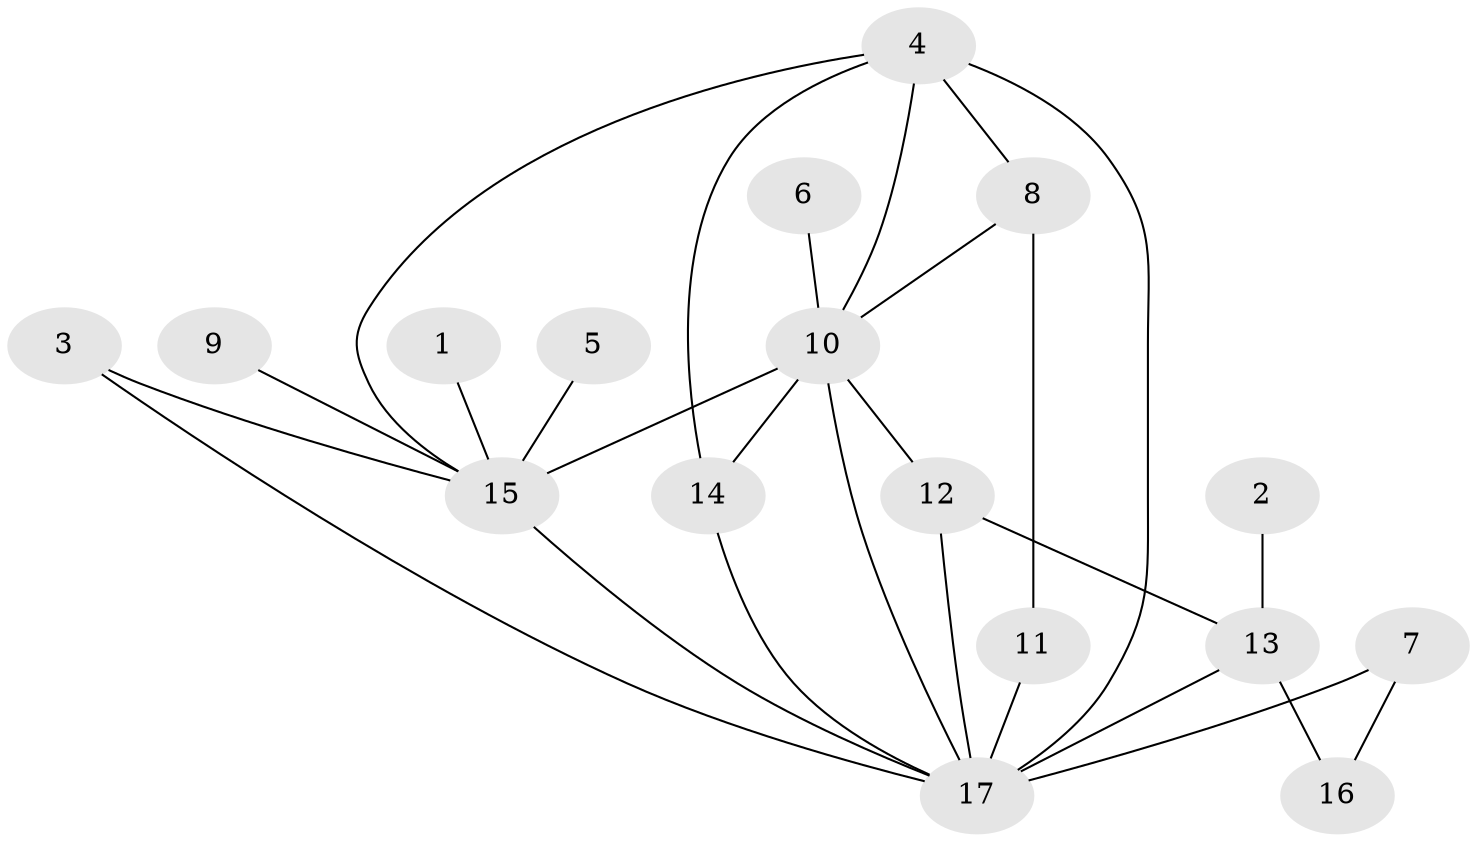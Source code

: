 // original degree distribution, {4: 0.05555555555555555, 5: 0.05555555555555555, 12: 0.018518518518518517, 10: 0.018518518518518517, 3: 0.1111111111111111, 6: 0.037037037037037035, 1: 0.5, 8: 0.018518518518518517, 2: 0.18518518518518517}
// Generated by graph-tools (version 1.1) at 2025/37/03/04/25 23:37:45]
// undirected, 17 vertices, 27 edges
graph export_dot {
  node [color=gray90,style=filled];
  1;
  2;
  3;
  4;
  5;
  6;
  7;
  8;
  9;
  10;
  11;
  12;
  13;
  14;
  15;
  16;
  17;
  1 -- 15 [weight=1.0];
  2 -- 13 [weight=1.0];
  3 -- 15 [weight=1.0];
  3 -- 17 [weight=1.0];
  4 -- 8 [weight=1.0];
  4 -- 10 [weight=1.0];
  4 -- 14 [weight=1.0];
  4 -- 15 [weight=1.0];
  4 -- 17 [weight=1.0];
  5 -- 15 [weight=1.0];
  6 -- 10 [weight=1.0];
  7 -- 16 [weight=1.0];
  7 -- 17 [weight=1.0];
  8 -- 10 [weight=1.0];
  8 -- 11 [weight=1.0];
  9 -- 15 [weight=1.0];
  10 -- 12 [weight=1.0];
  10 -- 14 [weight=1.0];
  10 -- 15 [weight=2.0];
  10 -- 17 [weight=1.0];
  11 -- 17 [weight=1.0];
  12 -- 13 [weight=1.0];
  12 -- 17 [weight=1.0];
  13 -- 16 [weight=1.0];
  13 -- 17 [weight=2.0];
  14 -- 17 [weight=1.0];
  15 -- 17 [weight=1.0];
}
